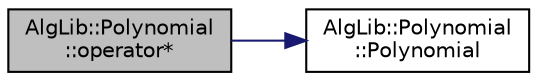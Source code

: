 digraph "AlgLib::Polynomial::operator*"
{
  edge [fontname="Helvetica",fontsize="10",labelfontname="Helvetica",labelfontsize="10"];
  node [fontname="Helvetica",fontsize="10",shape=record];
  rankdir="LR";
  Node1 [label="AlgLib::Polynomial\l::operator*",height=0.2,width=0.4,color="black", fillcolor="grey75", style="filled", fontcolor="black"];
  Node1 -> Node2 [color="midnightblue",fontsize="10",style="solid",fontname="Helvetica"];
  Node2 [label="AlgLib::Polynomial\l::Polynomial",height=0.2,width=0.4,color="black", fillcolor="white", style="filled",URL="$class_alg_lib_1_1_polynomial.html#a33a0ad0b646bcf6b0295d597097fed85"];
}
